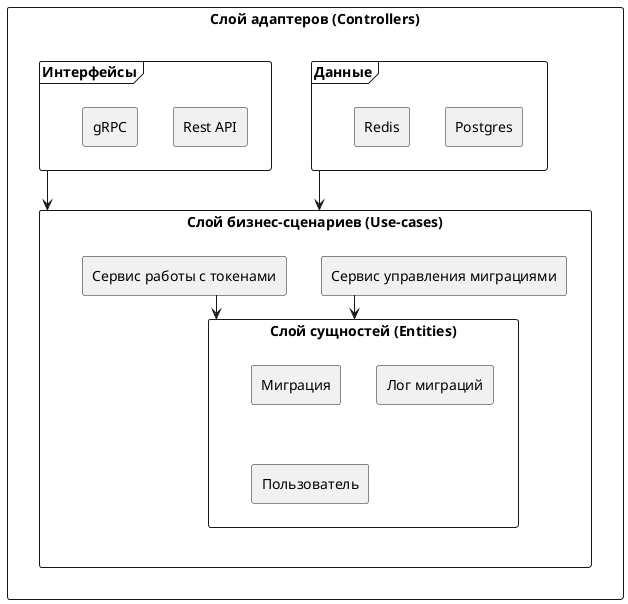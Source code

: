 @startuml

skinparam linetype ortho
skinparam componentStyle rectangle

component "Слой адаптеров (Controllers)" as adapters {
  frame "Данные" as data {
    component "Postgres" as postgres 
    component "Redis" as redis
  }

  frame "Интерфейсы" as interfaces {
    component "Rest API" as restAPI
    component "gRPC" as grpc
  }
    
  component "Слой бизнес-сценариев (Use-cases)" as useCases {
    component "Сервис управления миграциями" as migrationService
    component "Сервис работы с токенами" as tokenService
    
    component "Слой сущностей (Entities)" as [entities] {
      component "Миграция" as migrationEntity
      component "Лог миграций" as migrationLogEntity
      component "Пользователь" as userEntity
    }
  }
}

' Соединения между слоями'
data --> useCases
interfaces --> useCases

migrationService --> entities
tokenService --> entities
@enduml